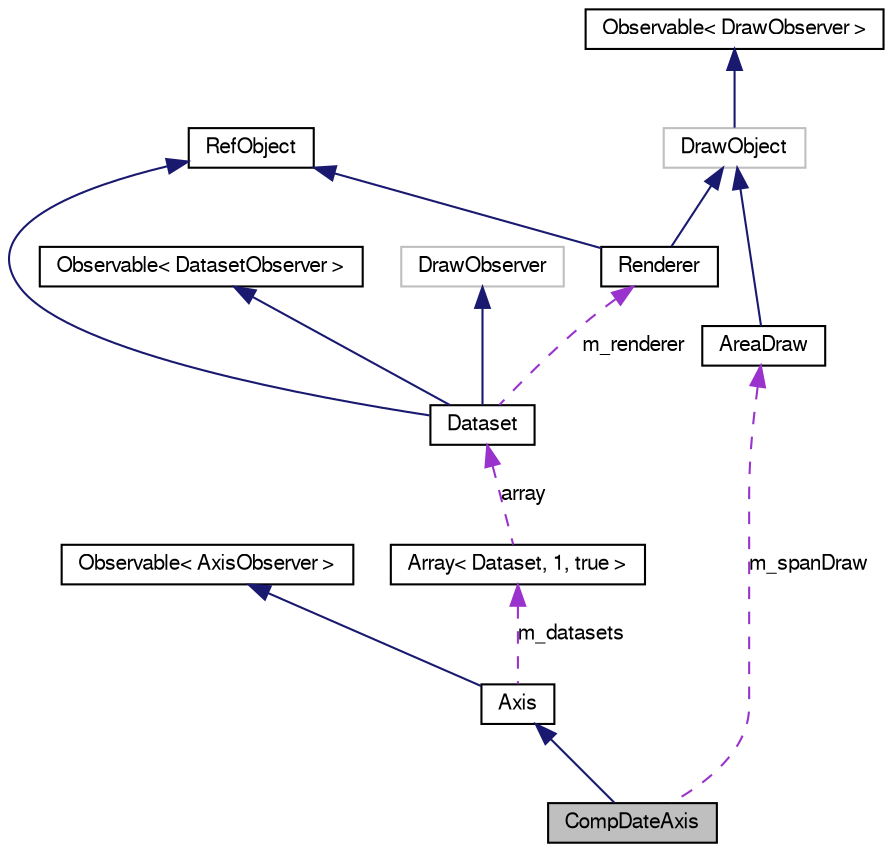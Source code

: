 digraph G
{
  bgcolor="transparent";
  edge [fontname="FreeSans",fontsize="10",labelfontname="FreeSans",labelfontsize="10"];
  node [fontname="FreeSans",fontsize="10",shape=record];
  Node1 [label="CompDateAxis",height=0.2,width=0.4,color="black", fillcolor="grey75", style="filled" fontcolor="black"];
  Node2 -> Node1 [dir=back,color="midnightblue",fontsize="10",style="solid",fontname="FreeSans"];
  Node2 [label="Axis",height=0.2,width=0.4,color="black",URL="$classAxis.html"];
  Node3 -> Node2 [dir=back,color="midnightblue",fontsize="10",style="solid",fontname="FreeSans"];
  Node3 [label="Observable\< AxisObserver \>",height=0.2,width=0.4,color="black",URL="$classObservable.html"];
  Node4 -> Node2 [dir=back,color="darkorchid3",fontsize="10",style="dashed",label="m_datasets",fontname="FreeSans"];
  Node4 [label="Array\< Dataset, 1, true \>",height=0.2,width=0.4,color="black",URL="$classArray.html"];
  Node5 -> Node4 [dir=back,color="darkorchid3",fontsize="10",style="dashed",label="array",fontname="FreeSans"];
  Node5 [label="Dataset",height=0.2,width=0.4,color="black",URL="$classDataset.html"];
  Node6 -> Node5 [dir=back,color="midnightblue",fontsize="10",style="solid",fontname="FreeSans"];
  Node6 [label="RefObject",height=0.2,width=0.4,color="black",URL="$classRefObject.html"];
  Node7 -> Node5 [dir=back,color="midnightblue",fontsize="10",style="solid",fontname="FreeSans"];
  Node7 [label="Observable\< DatasetObserver \>",height=0.2,width=0.4,color="black",URL="$classObservable.html"];
  Node8 -> Node5 [dir=back,color="midnightblue",fontsize="10",style="solid",fontname="FreeSans"];
  Node8 [label="DrawObserver",height=0.2,width=0.4,color="grey75"];
  Node9 -> Node5 [dir=back,color="darkorchid3",fontsize="10",style="dashed",label="m_renderer",fontname="FreeSans"];
  Node9 [label="Renderer",height=0.2,width=0.4,color="black",URL="$classRenderer.html"];
  Node10 -> Node9 [dir=back,color="midnightblue",fontsize="10",style="solid",fontname="FreeSans"];
  Node10 [label="DrawObject",height=0.2,width=0.4,color="grey75"];
  Node11 -> Node10 [dir=back,color="midnightblue",fontsize="10",style="solid",fontname="FreeSans"];
  Node11 [label="Observable\< DrawObserver \>",height=0.2,width=0.4,color="black",URL="$classObservable.html"];
  Node6 -> Node9 [dir=back,color="midnightblue",fontsize="10",style="solid",fontname="FreeSans"];
  Node12 -> Node1 [dir=back,color="darkorchid3",fontsize="10",style="dashed",label="m_spanDraw",fontname="FreeSans"];
  Node12 [label="AreaDraw",height=0.2,width=0.4,color="black",URL="$classAreaDraw.html"];
  Node10 -> Node12 [dir=back,color="midnightblue",fontsize="10",style="solid",fontname="FreeSans"];
}
